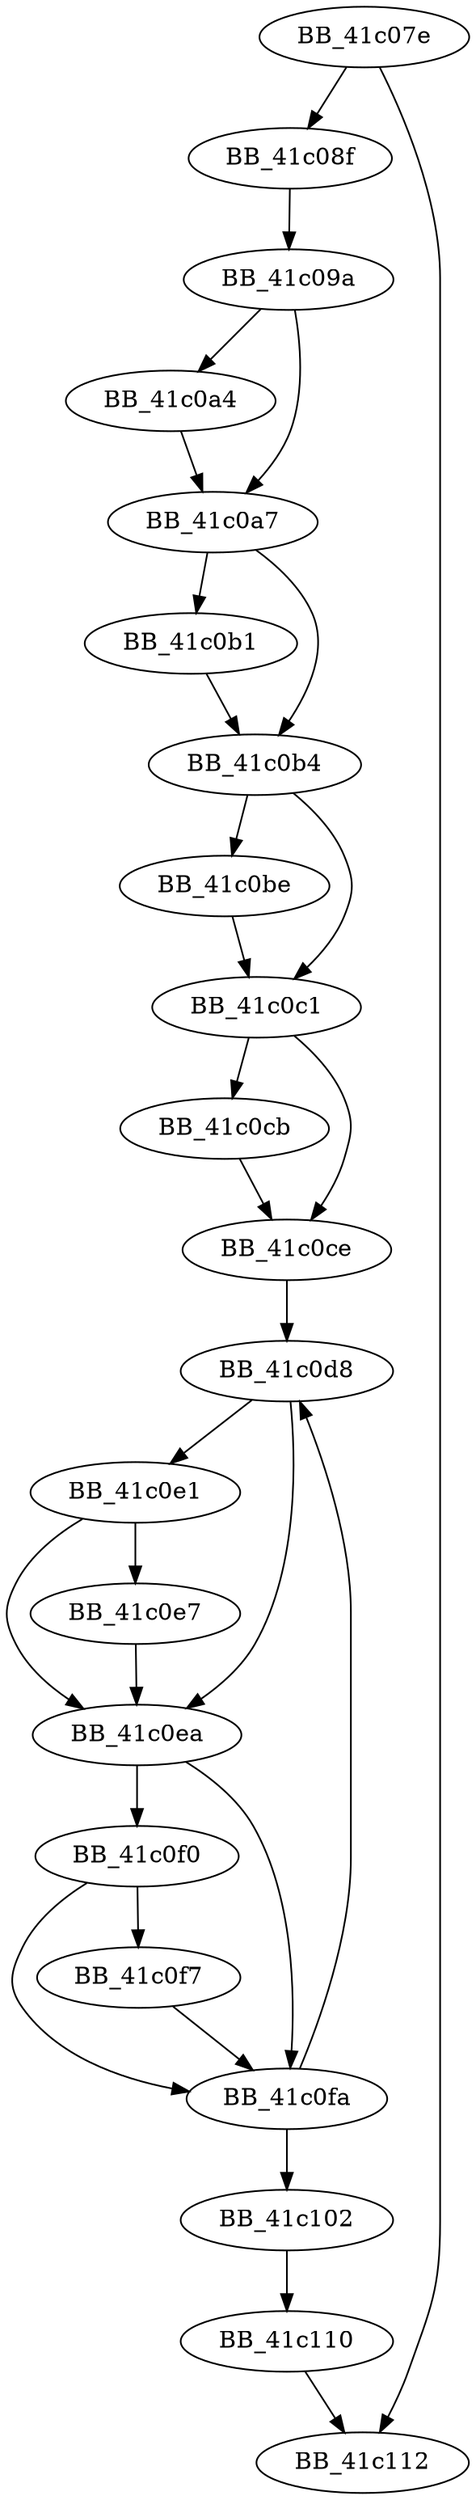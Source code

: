DiGraph ___removelocaleref{
BB_41c07e->BB_41c08f
BB_41c07e->BB_41c112
BB_41c08f->BB_41c09a
BB_41c09a->BB_41c0a4
BB_41c09a->BB_41c0a7
BB_41c0a4->BB_41c0a7
BB_41c0a7->BB_41c0b1
BB_41c0a7->BB_41c0b4
BB_41c0b1->BB_41c0b4
BB_41c0b4->BB_41c0be
BB_41c0b4->BB_41c0c1
BB_41c0be->BB_41c0c1
BB_41c0c1->BB_41c0cb
BB_41c0c1->BB_41c0ce
BB_41c0cb->BB_41c0ce
BB_41c0ce->BB_41c0d8
BB_41c0d8->BB_41c0e1
BB_41c0d8->BB_41c0ea
BB_41c0e1->BB_41c0e7
BB_41c0e1->BB_41c0ea
BB_41c0e7->BB_41c0ea
BB_41c0ea->BB_41c0f0
BB_41c0ea->BB_41c0fa
BB_41c0f0->BB_41c0f7
BB_41c0f0->BB_41c0fa
BB_41c0f7->BB_41c0fa
BB_41c0fa->BB_41c0d8
BB_41c0fa->BB_41c102
BB_41c102->BB_41c110
BB_41c110->BB_41c112
}
